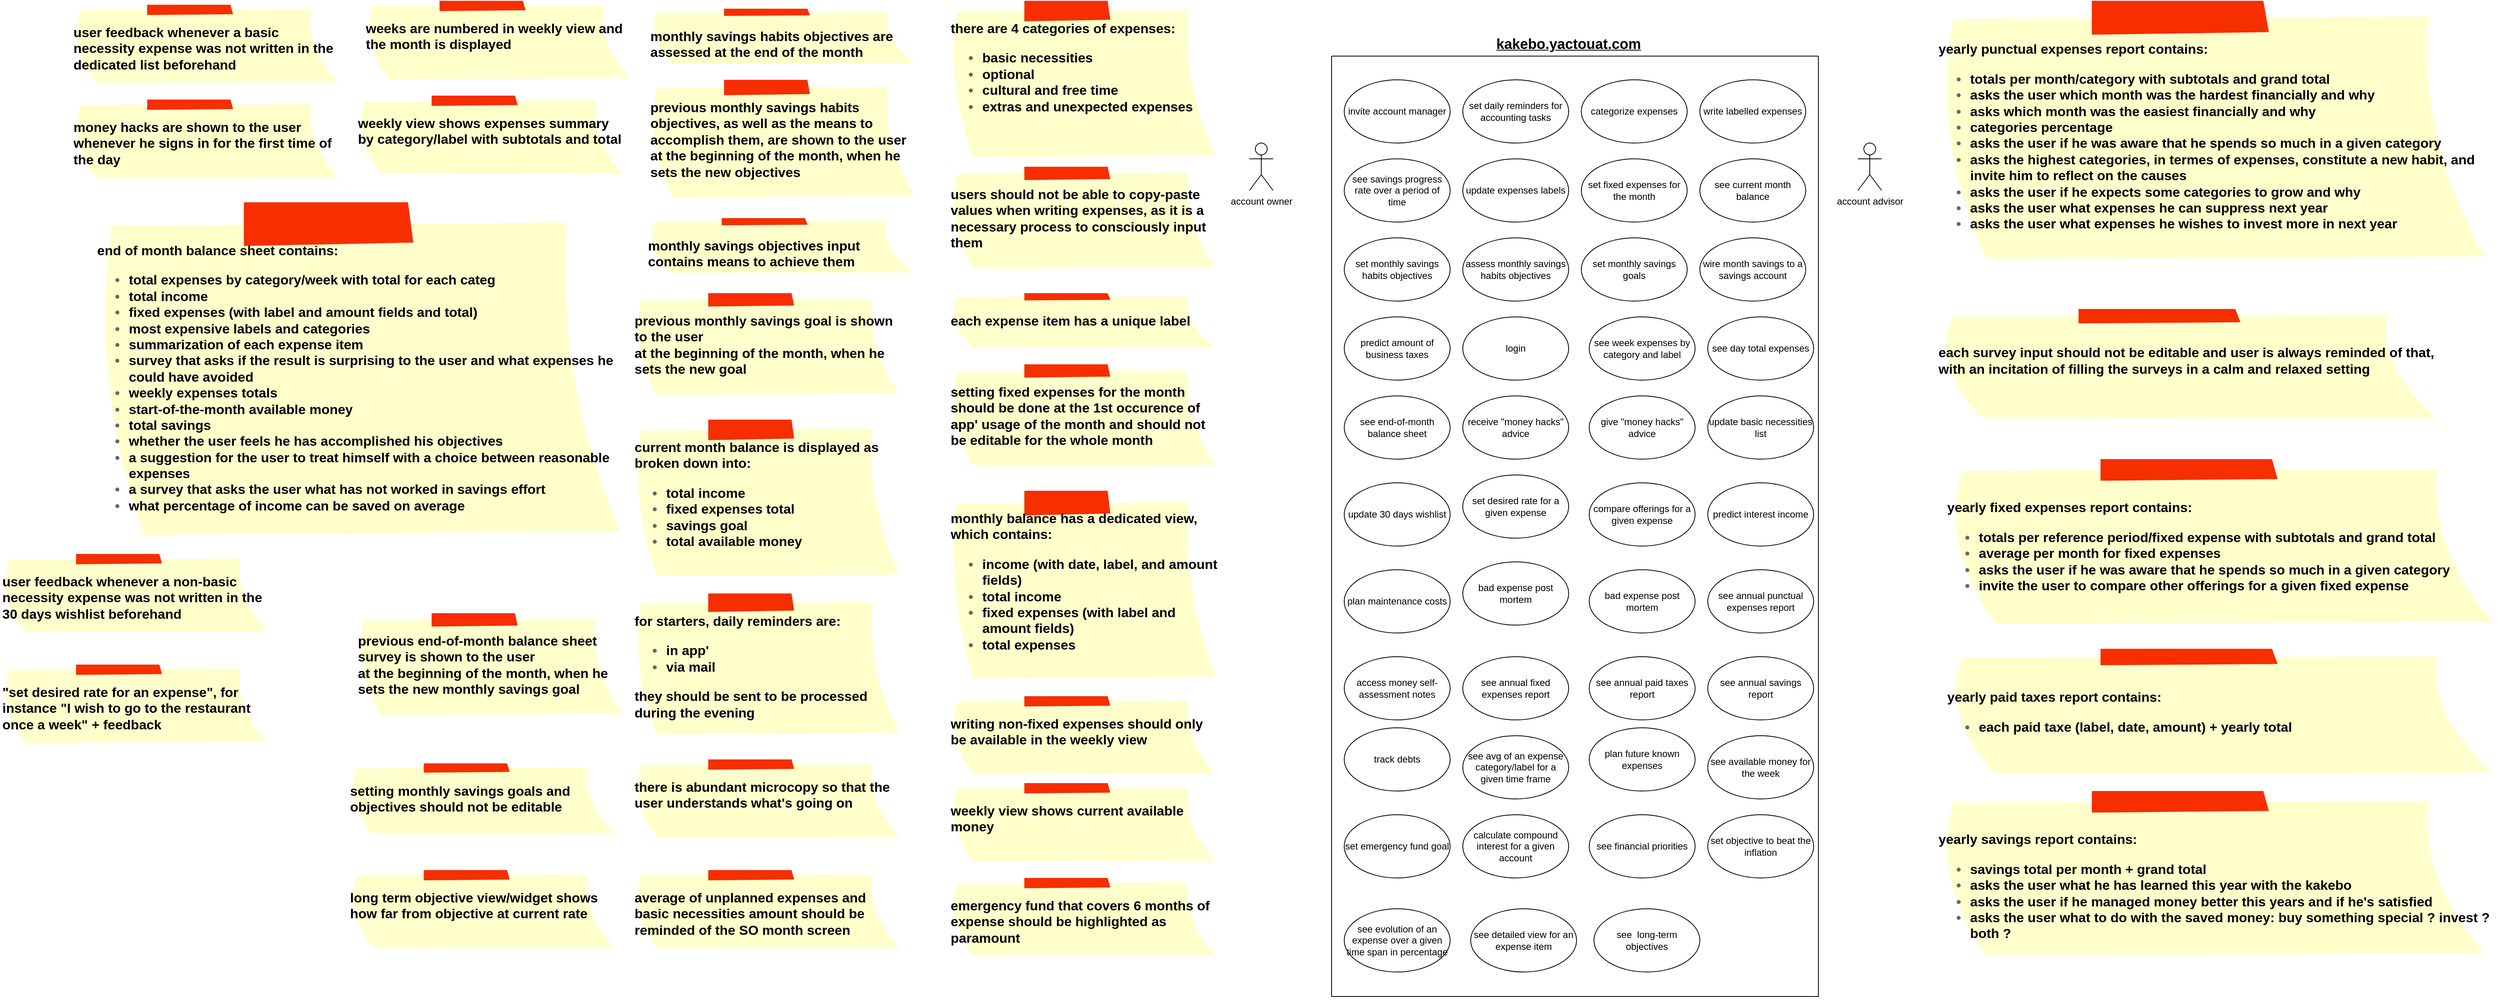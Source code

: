 <mxfile version="21.2.8" type="device">
  <diagram name="Page-1" id="NoCxAhey6gdjr6q5JVB9">
    <mxGraphModel dx="3088" dy="884" grid="1" gridSize="10" guides="1" tooltips="1" connect="1" arrows="1" fold="1" page="1" pageScale="1" pageWidth="827" pageHeight="1169" math="0" shadow="0">
      <root>
        <mxCell id="0" />
        <mxCell id="1" parent="0" />
        <mxCell id="viXMbbBj0Cj2xCmzuDsS-1" value="" style="swimlane;startSize=0;" parent="1" vertex="1">
          <mxGeometry x="114" y="90" width="616" height="1190" as="geometry" />
        </mxCell>
        <mxCell id="viXMbbBj0Cj2xCmzuDsS-11" value="invite account manager" style="ellipse;whiteSpace=wrap;html=1;" parent="viXMbbBj0Cj2xCmzuDsS-1" vertex="1">
          <mxGeometry x="16" y="30" width="134" height="80" as="geometry" />
        </mxCell>
        <mxCell id="viXMbbBj0Cj2xCmzuDsS-12" value="set daily reminders for accounting tasks" style="ellipse;whiteSpace=wrap;html=1;" parent="viXMbbBj0Cj2xCmzuDsS-1" vertex="1">
          <mxGeometry x="166" y="30" width="134" height="80" as="geometry" />
        </mxCell>
        <mxCell id="viXMbbBj0Cj2xCmzuDsS-13" value="categorize expenses" style="ellipse;whiteSpace=wrap;html=1;" parent="viXMbbBj0Cj2xCmzuDsS-1" vertex="1">
          <mxGeometry x="316" y="30" width="134" height="80" as="geometry" />
        </mxCell>
        <mxCell id="viXMbbBj0Cj2xCmzuDsS-15" value="write labelled expenses" style="ellipse;whiteSpace=wrap;html=1;" parent="viXMbbBj0Cj2xCmzuDsS-1" vertex="1">
          <mxGeometry x="466" y="30" width="134" height="80" as="geometry" />
        </mxCell>
        <mxCell id="viXMbbBj0Cj2xCmzuDsS-16" value="see savings progress rate over a period of time" style="ellipse;whiteSpace=wrap;html=1;" parent="viXMbbBj0Cj2xCmzuDsS-1" vertex="1">
          <mxGeometry x="16" y="130" width="134" height="80" as="geometry" />
        </mxCell>
        <mxCell id="viXMbbBj0Cj2xCmzuDsS-20" value="update expenses labels" style="ellipse;whiteSpace=wrap;html=1;" parent="viXMbbBj0Cj2xCmzuDsS-1" vertex="1">
          <mxGeometry x="166" y="130" width="134" height="80" as="geometry" />
        </mxCell>
        <mxCell id="viXMbbBj0Cj2xCmzuDsS-21" value="set fixed expenses for the month" style="ellipse;whiteSpace=wrap;html=1;" parent="viXMbbBj0Cj2xCmzuDsS-1" vertex="1">
          <mxGeometry x="316" y="130" width="134" height="80" as="geometry" />
        </mxCell>
        <mxCell id="viXMbbBj0Cj2xCmzuDsS-23" value="see current month balance" style="ellipse;whiteSpace=wrap;html=1;" parent="viXMbbBj0Cj2xCmzuDsS-1" vertex="1">
          <mxGeometry x="466" y="130" width="134" height="80" as="geometry" />
        </mxCell>
        <mxCell id="viXMbbBj0Cj2xCmzuDsS-25" value="set monthly savings habits objectives" style="ellipse;whiteSpace=wrap;html=1;" parent="viXMbbBj0Cj2xCmzuDsS-1" vertex="1">
          <mxGeometry x="16" y="230" width="134" height="80" as="geometry" />
        </mxCell>
        <mxCell id="viXMbbBj0Cj2xCmzuDsS-26" value="assess monthly savings &lt;br&gt;habits objectives" style="ellipse;whiteSpace=wrap;html=1;" parent="viXMbbBj0Cj2xCmzuDsS-1" vertex="1">
          <mxGeometry x="166" y="230" width="134" height="80" as="geometry" />
        </mxCell>
        <mxCell id="viXMbbBj0Cj2xCmzuDsS-30" value="set monthly savings goals" style="ellipse;whiteSpace=wrap;html=1;" parent="viXMbbBj0Cj2xCmzuDsS-1" vertex="1">
          <mxGeometry x="316" y="230" width="134" height="80" as="geometry" />
        </mxCell>
        <mxCell id="viXMbbBj0Cj2xCmzuDsS-33" value="wire month savings to a savings account" style="ellipse;whiteSpace=wrap;html=1;" parent="viXMbbBj0Cj2xCmzuDsS-1" vertex="1">
          <mxGeometry x="466" y="230" width="134" height="80" as="geometry" />
        </mxCell>
        <mxCell id="viXMbbBj0Cj2xCmzuDsS-34" value="predict amount of business taxes" style="ellipse;whiteSpace=wrap;html=1;" parent="viXMbbBj0Cj2xCmzuDsS-1" vertex="1">
          <mxGeometry x="16" y="330" width="134" height="80" as="geometry" />
        </mxCell>
        <mxCell id="viXMbbBj0Cj2xCmzuDsS-36" value="login" style="ellipse;whiteSpace=wrap;html=1;" parent="viXMbbBj0Cj2xCmzuDsS-1" vertex="1">
          <mxGeometry x="166" y="330" width="134" height="80" as="geometry" />
        </mxCell>
        <mxCell id="viXMbbBj0Cj2xCmzuDsS-37" value="see week expenses by category and label" style="ellipse;whiteSpace=wrap;html=1;" parent="viXMbbBj0Cj2xCmzuDsS-1" vertex="1">
          <mxGeometry x="326" y="330" width="134" height="80" as="geometry" />
        </mxCell>
        <mxCell id="viXMbbBj0Cj2xCmzuDsS-38" value="see day total expenses" style="ellipse;whiteSpace=wrap;html=1;" parent="viXMbbBj0Cj2xCmzuDsS-1" vertex="1">
          <mxGeometry x="476" y="330" width="134" height="80" as="geometry" />
        </mxCell>
        <mxCell id="viXMbbBj0Cj2xCmzuDsS-44" value="see end-of-month balance sheet" style="ellipse;whiteSpace=wrap;html=1;" parent="viXMbbBj0Cj2xCmzuDsS-1" vertex="1">
          <mxGeometry x="16" y="430" width="134" height="80" as="geometry" />
        </mxCell>
        <mxCell id="viXMbbBj0Cj2xCmzuDsS-48" value="receive &quot;money hacks&quot; advice" style="ellipse;whiteSpace=wrap;html=1;" parent="viXMbbBj0Cj2xCmzuDsS-1" vertex="1">
          <mxGeometry x="166" y="430" width="134" height="80" as="geometry" />
        </mxCell>
        <mxCell id="viXMbbBj0Cj2xCmzuDsS-49" value="give &quot;money hacks&quot; advice" style="ellipse;whiteSpace=wrap;html=1;" parent="viXMbbBj0Cj2xCmzuDsS-1" vertex="1">
          <mxGeometry x="326" y="430" width="134" height="80" as="geometry" />
        </mxCell>
        <mxCell id="viXMbbBj0Cj2xCmzuDsS-50" value="update basic necessities list" style="ellipse;whiteSpace=wrap;html=1;" parent="viXMbbBj0Cj2xCmzuDsS-1" vertex="1">
          <mxGeometry x="476" y="430" width="134" height="80" as="geometry" />
        </mxCell>
        <mxCell id="viXMbbBj0Cj2xCmzuDsS-53" value="update 30 days wishlist" style="ellipse;whiteSpace=wrap;html=1;" parent="viXMbbBj0Cj2xCmzuDsS-1" vertex="1">
          <mxGeometry x="16" y="540" width="134" height="80" as="geometry" />
        </mxCell>
        <mxCell id="viXMbbBj0Cj2xCmzuDsS-55" value="set desired rate for a given expense" style="ellipse;whiteSpace=wrap;html=1;" parent="viXMbbBj0Cj2xCmzuDsS-1" vertex="1">
          <mxGeometry x="166" y="530" width="134" height="80" as="geometry" />
        </mxCell>
        <mxCell id="viXMbbBj0Cj2xCmzuDsS-57" value="compare offerings for a given expense" style="ellipse;whiteSpace=wrap;html=1;" parent="viXMbbBj0Cj2xCmzuDsS-1" vertex="1">
          <mxGeometry x="326" y="540" width="134" height="80" as="geometry" />
        </mxCell>
        <mxCell id="viXMbbBj0Cj2xCmzuDsS-58" value="predict interest income" style="ellipse;whiteSpace=wrap;html=1;" parent="viXMbbBj0Cj2xCmzuDsS-1" vertex="1">
          <mxGeometry x="476" y="540" width="134" height="80" as="geometry" />
        </mxCell>
        <mxCell id="viXMbbBj0Cj2xCmzuDsS-59" value="plan maintenance costs" style="ellipse;whiteSpace=wrap;html=1;" parent="viXMbbBj0Cj2xCmzuDsS-1" vertex="1">
          <mxGeometry x="16" y="650" width="134" height="80" as="geometry" />
        </mxCell>
        <mxCell id="viXMbbBj0Cj2xCmzuDsS-60" value="bad expense post mortem" style="ellipse;whiteSpace=wrap;html=1;" parent="viXMbbBj0Cj2xCmzuDsS-1" vertex="1">
          <mxGeometry x="166" y="640" width="134" height="80" as="geometry" />
        </mxCell>
        <mxCell id="viXMbbBj0Cj2xCmzuDsS-61" value="bad expense post mortem" style="ellipse;whiteSpace=wrap;html=1;" parent="viXMbbBj0Cj2xCmzuDsS-1" vertex="1">
          <mxGeometry x="326" y="650" width="134" height="80" as="geometry" />
        </mxCell>
        <mxCell id="cqvKQBKsSfuc3WfX1_7b-1" value="see annual punctual &lt;br&gt;expenses report" style="ellipse;whiteSpace=wrap;html=1;" parent="viXMbbBj0Cj2xCmzuDsS-1" vertex="1">
          <mxGeometry x="476" y="650" width="134" height="80" as="geometry" />
        </mxCell>
        <mxCell id="cqvKQBKsSfuc3WfX1_7b-3" value="access money self-assessment notes" style="ellipse;whiteSpace=wrap;html=1;" parent="viXMbbBj0Cj2xCmzuDsS-1" vertex="1">
          <mxGeometry x="16" y="760" width="134" height="80" as="geometry" />
        </mxCell>
        <mxCell id="cqvKQBKsSfuc3WfX1_7b-5" value="see annual fixed expenses report" style="ellipse;whiteSpace=wrap;html=1;" parent="viXMbbBj0Cj2xCmzuDsS-1" vertex="1">
          <mxGeometry x="166" y="760" width="134" height="80" as="geometry" />
        </mxCell>
        <mxCell id="cqvKQBKsSfuc3WfX1_7b-7" value="see annual paid taxes report" style="ellipse;whiteSpace=wrap;html=1;" parent="viXMbbBj0Cj2xCmzuDsS-1" vertex="1">
          <mxGeometry x="326" y="760" width="134" height="80" as="geometry" />
        </mxCell>
        <mxCell id="cqvKQBKsSfuc3WfX1_7b-9" value="see annual savings report" style="ellipse;whiteSpace=wrap;html=1;" parent="viXMbbBj0Cj2xCmzuDsS-1" vertex="1">
          <mxGeometry x="476" y="760" width="134" height="80" as="geometry" />
        </mxCell>
        <mxCell id="cqvKQBKsSfuc3WfX1_7b-11" value="track debts" style="ellipse;whiteSpace=wrap;html=1;" parent="viXMbbBj0Cj2xCmzuDsS-1" vertex="1">
          <mxGeometry x="16" y="850" width="134" height="80" as="geometry" />
        </mxCell>
        <mxCell id="QWbqs0dP-nniWicZrUFR-1" value="see avg of an expense category/label for a given time frame" style="ellipse;whiteSpace=wrap;html=1;" parent="viXMbbBj0Cj2xCmzuDsS-1" vertex="1">
          <mxGeometry x="166" y="860" width="134" height="80" as="geometry" />
        </mxCell>
        <mxCell id="QWbqs0dP-nniWicZrUFR-2" value="plan future known expenses" style="ellipse;whiteSpace=wrap;html=1;" parent="viXMbbBj0Cj2xCmzuDsS-1" vertex="1">
          <mxGeometry x="326" y="850" width="134" height="80" as="geometry" />
        </mxCell>
        <mxCell id="coCUdXWiDwFQQTuaxmBG-1" value="see available money for the week" style="ellipse;whiteSpace=wrap;html=1;" parent="viXMbbBj0Cj2xCmzuDsS-1" vertex="1">
          <mxGeometry x="476" y="860" width="134" height="80" as="geometry" />
        </mxCell>
        <mxCell id="uxNnKJ0_HsT0NQXPC0Wo-2" value="set emergency fund goal" style="ellipse;whiteSpace=wrap;html=1;" parent="viXMbbBj0Cj2xCmzuDsS-1" vertex="1">
          <mxGeometry x="16" y="960" width="134" height="80" as="geometry" />
        </mxCell>
        <mxCell id="Zw6b2eBSrAPllGsQIf47-1" value="calculate compound interest for a given account" style="ellipse;whiteSpace=wrap;html=1;" parent="viXMbbBj0Cj2xCmzuDsS-1" vertex="1">
          <mxGeometry x="166" y="960" width="134" height="80" as="geometry" />
        </mxCell>
        <mxCell id="l6Cwxsk6EpYvJsa31xpW-1" value="see financial priorities" style="ellipse;whiteSpace=wrap;html=1;" parent="viXMbbBj0Cj2xCmzuDsS-1" vertex="1">
          <mxGeometry x="326" y="960" width="134" height="80" as="geometry" />
        </mxCell>
        <mxCell id="-Ye7WMQZW_RI2s33AELE-1" value="set objective to beat the inflation" style="ellipse;whiteSpace=wrap;html=1;" parent="viXMbbBj0Cj2xCmzuDsS-1" vertex="1">
          <mxGeometry x="476" y="960" width="134" height="80" as="geometry" />
        </mxCell>
        <mxCell id="rrKrHgLIHBjaJKzVDxuL-1" value="see evolution of an expense over a given time span in percentage" style="ellipse;whiteSpace=wrap;html=1;" parent="viXMbbBj0Cj2xCmzuDsS-1" vertex="1">
          <mxGeometry x="16" y="1079" width="134" height="80" as="geometry" />
        </mxCell>
        <mxCell id="ei0ZJlZTWva5E2NLSVdp-43" value="see detailed view for an expense item" style="ellipse;whiteSpace=wrap;html=1;" parent="viXMbbBj0Cj2xCmzuDsS-1" vertex="1">
          <mxGeometry x="176" y="1079" width="134" height="80" as="geometry" />
        </mxCell>
        <mxCell id="HBJJ11N_b8j3Bb7PCLqd-1" value="see&amp;nbsp; long-term objectives" style="ellipse;whiteSpace=wrap;html=1;" vertex="1" parent="viXMbbBj0Cj2xCmzuDsS-1">
          <mxGeometry x="332" y="1079" width="134" height="80" as="geometry" />
        </mxCell>
        <mxCell id="viXMbbBj0Cj2xCmzuDsS-3" value="&lt;b style=&quot;&quot;&gt;&lt;font style=&quot;font-size: 18px;&quot;&gt;&lt;u&gt;kakebo.yactouat.com&lt;/u&gt;&lt;/font&gt;&lt;/b&gt;" style="text;html=1;strokeColor=none;fillColor=none;align=center;verticalAlign=middle;whiteSpace=wrap;rounded=0;" parent="1" vertex="1">
          <mxGeometry x="304" y="60" width="220" height="30" as="geometry" />
        </mxCell>
        <mxCell id="viXMbbBj0Cj2xCmzuDsS-5" value="account owner" style="shape=umlActor;verticalLabelPosition=bottom;verticalAlign=top;html=1;outlineConnect=0;" parent="1" vertex="1">
          <mxGeometry x="10" y="200" width="30" height="60" as="geometry" />
        </mxCell>
        <mxCell id="viXMbbBj0Cj2xCmzuDsS-6" value="account advisor" style="shape=umlActor;verticalLabelPosition=bottom;verticalAlign=top;html=1;outlineConnect=0;" parent="1" vertex="1">
          <mxGeometry x="780" y="200" width="30" height="60" as="geometry" />
        </mxCell>
        <mxCell id="viXMbbBj0Cj2xCmzuDsS-14" value="&lt;div style=&quot;&quot;&gt;&lt;span style=&quot;background-color: initial;&quot;&gt;&lt;b&gt;&lt;font color=&quot;#000000&quot;&gt;there are 4 categories of expenses:&lt;/font&gt;&lt;/b&gt;&lt;/span&gt;&lt;/div&gt;&lt;div style=&quot;&quot;&gt;&lt;ul&gt;&lt;li&gt;&lt;span style=&quot;background-color: initial;&quot;&gt;&lt;b&gt;&lt;font color=&quot;#000000&quot;&gt;basic necessities&lt;/font&gt;&lt;/b&gt;&lt;/span&gt;&lt;/li&gt;&lt;li&gt;&lt;span style=&quot;background-color: initial;&quot;&gt;&lt;b&gt;&lt;font color=&quot;#000000&quot;&gt;optional&lt;/font&gt;&lt;/b&gt;&lt;/span&gt;&lt;/li&gt;&lt;li&gt;&lt;span style=&quot;background-color: initial;&quot;&gt;&lt;b&gt;&lt;font color=&quot;#000000&quot;&gt;cultural and free time&lt;/font&gt;&lt;/b&gt;&lt;/span&gt;&lt;/li&gt;&lt;li&gt;&lt;span style=&quot;background-color: initial;&quot;&gt;&lt;b&gt;&lt;font color=&quot;#000000&quot;&gt;extras and unexpected expenses&lt;/font&gt;&lt;/b&gt;&lt;/span&gt;&lt;/li&gt;&lt;/ul&gt;&lt;/div&gt;" style="strokeWidth=1;shadow=0;dashed=0;align=left;html=1;shape=mxgraph.mockup.text.stickyNote2;fontColor=#666666;mainText=;fontSize=17;whiteSpace=wrap;fillColor=#ffffcc;strokeColor=#F62E00;verticalAlign=top;spacingTop=19;" parent="1" vertex="1">
          <mxGeometry x="-370" y="20" width="340" height="200" as="geometry" />
        </mxCell>
        <mxCell id="viXMbbBj0Cj2xCmzuDsS-18" value="&lt;div style=&quot;&quot;&gt;&lt;font color=&quot;#000000&quot;&gt;&lt;b&gt;users should not be able to copy-paste values when writing expenses, as it is a necessary process to consciously input them&lt;/b&gt;&lt;/font&gt;&lt;/div&gt;" style="strokeWidth=1;shadow=0;dashed=0;align=left;html=1;shape=mxgraph.mockup.text.stickyNote2;fontColor=#666666;mainText=;fontSize=17;whiteSpace=wrap;fillColor=#ffffcc;strokeColor=#F62E00;verticalAlign=top;spacingTop=19;" parent="1" vertex="1">
          <mxGeometry x="-370" y="230" width="340" height="130" as="geometry" />
        </mxCell>
        <mxCell id="viXMbbBj0Cj2xCmzuDsS-19" value="&lt;div style=&quot;&quot;&gt;&lt;font color=&quot;#000000&quot;&gt;&lt;b&gt;each expense item has a unique label&lt;/b&gt;&lt;/font&gt;&lt;/div&gt;" style="strokeWidth=1;shadow=0;dashed=0;align=left;html=1;shape=mxgraph.mockup.text.stickyNote2;fontColor=#666666;mainText=;fontSize=17;whiteSpace=wrap;fillColor=#ffffcc;strokeColor=#F62E00;verticalAlign=top;spacingTop=19;" parent="1" vertex="1">
          <mxGeometry x="-370" y="390" width="340" height="70" as="geometry" />
        </mxCell>
        <mxCell id="viXMbbBj0Cj2xCmzuDsS-22" value="&lt;div style=&quot;&quot;&gt;&lt;font color=&quot;#000000&quot;&gt;&lt;b&gt;setting fixed expenses for the month should be done at the 1st occurence of app&#39; usage of the month and should not be editable for the whole month&lt;/b&gt;&lt;/font&gt;&lt;/div&gt;" style="strokeWidth=1;shadow=0;dashed=0;align=left;html=1;shape=mxgraph.mockup.text.stickyNote2;fontColor=#666666;mainText=;fontSize=17;whiteSpace=wrap;fillColor=#ffffcc;strokeColor=#F62E00;verticalAlign=top;spacingTop=19;" parent="1" vertex="1">
          <mxGeometry x="-370" y="480" width="340" height="130" as="geometry" />
        </mxCell>
        <mxCell id="viXMbbBj0Cj2xCmzuDsS-24" value="&lt;div style=&quot;&quot;&gt;&lt;font color=&quot;#000000&quot;&gt;&lt;b&gt;monthly balance has a dedicated view, which contains:&lt;/b&gt;&lt;/font&gt;&lt;/div&gt;&lt;div style=&quot;&quot;&gt;&lt;ul&gt;&lt;li&gt;&lt;font color=&quot;#000000&quot;&gt;&lt;b&gt;income (with date, label, and amount fields)&lt;/b&gt;&lt;/font&gt;&lt;/li&gt;&lt;li&gt;&lt;font color=&quot;#000000&quot;&gt;&lt;b&gt;total income&lt;/b&gt;&lt;/font&gt;&lt;/li&gt;&lt;li&gt;&lt;font color=&quot;#000000&quot;&gt;&lt;b&gt;fixed expenses (with label and amount fields)&lt;/b&gt;&lt;/font&gt;&lt;/li&gt;&lt;li&gt;&lt;font color=&quot;#000000&quot;&gt;&lt;b&gt;total expenses&lt;/b&gt;&lt;/font&gt;&lt;/li&gt;&lt;/ul&gt;&lt;/div&gt;" style="strokeWidth=1;shadow=0;dashed=0;align=left;html=1;shape=mxgraph.mockup.text.stickyNote2;fontColor=#666666;mainText=;fontSize=17;whiteSpace=wrap;fillColor=#ffffcc;strokeColor=#F62E00;verticalAlign=top;spacingTop=19;" parent="1" vertex="1">
          <mxGeometry x="-370" y="640" width="340" height="240" as="geometry" />
        </mxCell>
        <mxCell id="viXMbbBj0Cj2xCmzuDsS-27" value="&lt;div style=&quot;&quot;&gt;&lt;font color=&quot;#000000&quot;&gt;&lt;b&gt;monthly savings habits objectives are assessed at the end of the month&lt;/b&gt;&lt;/font&gt;&lt;/div&gt;" style="strokeWidth=1;shadow=0;dashed=0;align=left;html=1;shape=mxgraph.mockup.text.stickyNote2;fontColor=#666666;mainText=;fontSize=17;whiteSpace=wrap;fillColor=#ffffcc;strokeColor=#F62E00;verticalAlign=top;spacingTop=19;" parent="1" vertex="1">
          <mxGeometry x="-750" y="30" width="340" height="70" as="geometry" />
        </mxCell>
        <mxCell id="viXMbbBj0Cj2xCmzuDsS-28" value="&lt;div style=&quot;&quot;&gt;&lt;font color=&quot;#000000&quot;&gt;&lt;b&gt;previous monthly savings habits objectives, as well as the means to accomplish them, are shown to the user at the beginning of the month, when he sets the new objectives&lt;/b&gt;&lt;/font&gt;&lt;/div&gt;" style="strokeWidth=1;shadow=0;dashed=0;align=left;html=1;shape=mxgraph.mockup.text.stickyNote2;fontColor=#666666;mainText=;fontSize=17;whiteSpace=wrap;fillColor=#ffffcc;strokeColor=#F62E00;verticalAlign=top;spacingTop=19;" parent="1" vertex="1">
          <mxGeometry x="-750" y="120" width="340" height="150" as="geometry" />
        </mxCell>
        <mxCell id="viXMbbBj0Cj2xCmzuDsS-29" value="&lt;div style=&quot;&quot;&gt;&lt;font color=&quot;#000000&quot;&gt;&lt;b&gt;monthly savings objectives input contains means to achieve them&lt;/b&gt;&lt;/font&gt;&lt;/div&gt;" style="strokeWidth=1;shadow=0;dashed=0;align=left;html=1;shape=mxgraph.mockup.text.stickyNote2;fontColor=#666666;mainText=;fontSize=17;whiteSpace=wrap;fillColor=#ffffcc;strokeColor=#F62E00;verticalAlign=top;spacingTop=19;" parent="1" vertex="1">
          <mxGeometry x="-753" y="295" width="340" height="70" as="geometry" />
        </mxCell>
        <mxCell id="viXMbbBj0Cj2xCmzuDsS-31" value="&lt;div style=&quot;&quot;&gt;&lt;font color=&quot;#000000&quot;&gt;&lt;b&gt;previous monthly savings goal is shown to the user&amp;nbsp;&lt;/b&gt;&lt;/font&gt;&lt;/div&gt;&lt;b style=&quot;border-color: var(--border-color); color: rgb(0, 0, 0);&quot;&gt;at the beginning of the month, when he sets the new goal&lt;/b&gt;" style="strokeWidth=1;shadow=0;dashed=0;align=left;html=1;shape=mxgraph.mockup.text.stickyNote2;fontColor=#666666;mainText=;fontSize=17;whiteSpace=wrap;fillColor=#ffffcc;strokeColor=#F62E00;verticalAlign=top;spacingTop=19;" parent="1" vertex="1">
          <mxGeometry x="-770" y="390" width="340" height="130" as="geometry" />
        </mxCell>
        <mxCell id="viXMbbBj0Cj2xCmzuDsS-32" value="&lt;div style=&quot;&quot;&gt;&lt;span style=&quot;background-color: initial;&quot;&gt;&lt;b&gt;&lt;font color=&quot;#000000&quot;&gt;current month balance is displayed as broken down into:&lt;/font&gt;&lt;/b&gt;&lt;/span&gt;&lt;/div&gt;&lt;div style=&quot;&quot;&gt;&lt;ul&gt;&lt;li&gt;&lt;span style=&quot;background-color: initial;&quot;&gt;&lt;b&gt;&lt;font color=&quot;#000000&quot;&gt;total income&lt;/font&gt;&lt;/b&gt;&lt;/span&gt;&lt;/li&gt;&lt;li&gt;&lt;span style=&quot;background-color: initial;&quot;&gt;&lt;b&gt;&lt;font color=&quot;#000000&quot;&gt;fixed expenses total&lt;/font&gt;&lt;/b&gt;&lt;/span&gt;&lt;/li&gt;&lt;li&gt;&lt;font color=&quot;#000000&quot;&gt;&lt;b&gt;savings goal&lt;/b&gt;&lt;/font&gt;&lt;/li&gt;&lt;li&gt;&lt;font color=&quot;#000000&quot;&gt;&lt;b&gt;total available money&lt;/b&gt;&lt;/font&gt;&lt;/li&gt;&lt;/ul&gt;&lt;/div&gt;" style="strokeWidth=1;shadow=0;dashed=0;align=left;html=1;shape=mxgraph.mockup.text.stickyNote2;fontColor=#666666;mainText=;fontSize=17;whiteSpace=wrap;fillColor=#ffffcc;strokeColor=#F62E00;verticalAlign=top;spacingTop=19;" parent="1" vertex="1">
          <mxGeometry x="-770" y="550" width="340" height="200" as="geometry" />
        </mxCell>
        <mxCell id="viXMbbBj0Cj2xCmzuDsS-35" value="&lt;div style=&quot;&quot;&gt;&lt;span style=&quot;background-color: initial;&quot;&gt;&lt;b&gt;&lt;font color=&quot;#000000&quot;&gt;for starters, daily reminders are:&lt;/font&gt;&lt;/b&gt;&lt;/span&gt;&lt;/div&gt;&lt;div style=&quot;&quot;&gt;&lt;ul&gt;&lt;li&gt;&lt;font color=&quot;#000000&quot;&gt;&lt;b&gt;in app&#39;&lt;/b&gt;&lt;/font&gt;&lt;/li&gt;&lt;li&gt;&lt;font color=&quot;#000000&quot;&gt;&lt;b&gt;via mail&lt;/b&gt;&lt;/font&gt;&lt;/li&gt;&lt;/ul&gt;&lt;div&gt;&lt;font color=&quot;#000000&quot;&gt;&lt;b&gt;they should be sent to be processed during the evening&lt;/b&gt;&lt;/font&gt;&lt;/div&gt;&lt;/div&gt;" style="strokeWidth=1;shadow=0;dashed=0;align=left;html=1;shape=mxgraph.mockup.text.stickyNote2;fontColor=#666666;mainText=;fontSize=17;whiteSpace=wrap;fillColor=#ffffcc;strokeColor=#F62E00;verticalAlign=top;spacingTop=19;" parent="1" vertex="1">
          <mxGeometry x="-770" y="770" width="340" height="180" as="geometry" />
        </mxCell>
        <mxCell id="viXMbbBj0Cj2xCmzuDsS-39" value="&lt;div style=&quot;&quot;&gt;&lt;font color=&quot;#000000&quot;&gt;&lt;b&gt;writing non-fixed expenses should only be available in the weekly view&lt;/b&gt;&lt;/font&gt;&lt;/div&gt;" style="strokeWidth=1;shadow=0;dashed=0;align=left;html=1;shape=mxgraph.mockup.text.stickyNote2;fontColor=#666666;mainText=;fontSize=17;whiteSpace=wrap;fillColor=#ffffcc;strokeColor=#F62E00;verticalAlign=top;spacingTop=19;" parent="1" vertex="1">
          <mxGeometry x="-370" y="900" width="340" height="100" as="geometry" />
        </mxCell>
        <mxCell id="viXMbbBj0Cj2xCmzuDsS-40" value="&lt;div style=&quot;&quot;&gt;&lt;font color=&quot;#000000&quot;&gt;&lt;b&gt;there is abundant microcopy so that the user understands what&#39;s going on&lt;/b&gt;&lt;/font&gt;&lt;/div&gt;" style="strokeWidth=1;shadow=0;dashed=0;align=left;html=1;shape=mxgraph.mockup.text.stickyNote2;fontColor=#666666;mainText=;fontSize=17;whiteSpace=wrap;fillColor=#ffffcc;strokeColor=#F62E00;verticalAlign=top;spacingTop=19;" parent="1" vertex="1">
          <mxGeometry x="-770" y="980" width="340" height="100" as="geometry" />
        </mxCell>
        <mxCell id="viXMbbBj0Cj2xCmzuDsS-41" value="&lt;div style=&quot;&quot;&gt;&lt;font color=&quot;#000000&quot;&gt;&lt;b&gt;weekly view shows current available money&lt;/b&gt;&lt;/font&gt;&lt;/div&gt;" style="strokeWidth=1;shadow=0;dashed=0;align=left;html=1;shape=mxgraph.mockup.text.stickyNote2;fontColor=#666666;mainText=;fontSize=17;whiteSpace=wrap;fillColor=#ffffcc;strokeColor=#F62E00;verticalAlign=top;spacingTop=19;" parent="1" vertex="1">
          <mxGeometry x="-370" y="1010" width="340" height="100" as="geometry" />
        </mxCell>
        <mxCell id="viXMbbBj0Cj2xCmzuDsS-42" value="&lt;div style=&quot;&quot;&gt;&lt;font color=&quot;#000000&quot;&gt;&lt;b&gt;weeks are numbered in weekly view and the month is displayed&lt;/b&gt;&lt;/font&gt;&lt;/div&gt;" style="strokeWidth=1;shadow=0;dashed=0;align=left;html=1;shape=mxgraph.mockup.text.stickyNote2;fontColor=#666666;mainText=;fontSize=17;whiteSpace=wrap;fillColor=#ffffcc;strokeColor=#F62E00;verticalAlign=top;spacingTop=19;" parent="1" vertex="1">
          <mxGeometry x="-1110" y="20" width="340" height="100" as="geometry" />
        </mxCell>
        <mxCell id="viXMbbBj0Cj2xCmzuDsS-43" value="&lt;div style=&quot;&quot;&gt;&lt;font color=&quot;#000000&quot;&gt;&lt;b&gt;weekly view shows expenses summary by category/label with subtotals and total&lt;/b&gt;&lt;/font&gt;&lt;/div&gt;" style="strokeWidth=1;shadow=0;dashed=0;align=left;html=1;shape=mxgraph.mockup.text.stickyNote2;fontColor=#666666;mainText=;fontSize=17;whiteSpace=wrap;fillColor=#ffffcc;strokeColor=#F62E00;verticalAlign=top;spacingTop=19;" parent="1" vertex="1">
          <mxGeometry x="-1120" y="140" width="340" height="100" as="geometry" />
        </mxCell>
        <mxCell id="viXMbbBj0Cj2xCmzuDsS-45" value="&lt;div style=&quot;&quot;&gt;&lt;font color=&quot;#000000&quot;&gt;&lt;b&gt;end of month balance sheet contains:&lt;/b&gt;&lt;/font&gt;&lt;/div&gt;&lt;div style=&quot;&quot;&gt;&lt;ul&gt;&lt;li&gt;&lt;font color=&quot;#000000&quot;&gt;&lt;b&gt;total expenses by category/week with total for each categ&lt;/b&gt;&lt;/font&gt;&lt;/li&gt;&lt;li&gt;&lt;font color=&quot;#000000&quot;&gt;&lt;b&gt;total income&lt;/b&gt;&lt;/font&gt;&lt;/li&gt;&lt;li&gt;&lt;font color=&quot;#000000&quot;&gt;&lt;b&gt;fixed expenses (with label and amount fields and total)&lt;/b&gt;&lt;/font&gt;&lt;/li&gt;&lt;li&gt;&lt;font color=&quot;#000000&quot;&gt;&lt;b&gt;most expensive labels and categories&lt;/b&gt;&lt;/font&gt;&lt;/li&gt;&lt;li&gt;&lt;font color=&quot;#000000&quot;&gt;&lt;b&gt;summarization of each expense item&lt;/b&gt;&lt;/font&gt;&lt;/li&gt;&lt;li&gt;&lt;font color=&quot;#000000&quot;&gt;&lt;b&gt;survey that asks if the result is surprising to the user and what expenses he could have avoided&lt;/b&gt;&lt;/font&gt;&lt;/li&gt;&lt;li&gt;&lt;font color=&quot;#000000&quot;&gt;&lt;b&gt;weekly expenses totals&lt;/b&gt;&lt;/font&gt;&lt;/li&gt;&lt;li&gt;&lt;font color=&quot;#000000&quot;&gt;&lt;b&gt;start-of-the-month available money&lt;/b&gt;&lt;/font&gt;&lt;/li&gt;&lt;li&gt;&lt;font color=&quot;#000000&quot;&gt;&lt;b&gt;total savings&lt;/b&gt;&lt;/font&gt;&lt;/li&gt;&lt;li&gt;&lt;font color=&quot;#000000&quot;&gt;&lt;b&gt;whether the user feels he has accomplished his objectives&lt;/b&gt;&lt;/font&gt;&lt;/li&gt;&lt;li&gt;&lt;font color=&quot;#000000&quot;&gt;&lt;b&gt;a suggestion for the user to treat himself with a choice between reasonable expenses&lt;/b&gt;&lt;/font&gt;&lt;/li&gt;&lt;li&gt;&lt;font color=&quot;#000000&quot;&gt;&lt;b&gt;a survey that asks the user what has not worked in savings effort&lt;/b&gt;&lt;/font&gt;&lt;/li&gt;&lt;li&gt;&lt;font color=&quot;#000000&quot;&gt;&lt;b&gt;what percentage of income can be saved on average&lt;/b&gt;&lt;/font&gt;&lt;/li&gt;&lt;/ul&gt;&lt;/div&gt;" style="strokeWidth=1;shadow=0;dashed=0;align=left;html=1;shape=mxgraph.mockup.text.stickyNote2;fontColor=#666666;mainText=;fontSize=17;whiteSpace=wrap;fillColor=#ffffcc;strokeColor=#F62E00;verticalAlign=top;spacingTop=45;" parent="1" vertex="1">
          <mxGeometry x="-1450" y="275" width="670" height="425" as="geometry" />
        </mxCell>
        <mxCell id="viXMbbBj0Cj2xCmzuDsS-46" value="&lt;div style=&quot;&quot;&gt;&lt;font color=&quot;#000000&quot;&gt;&lt;b&gt;previous end-of-month balance sheet survey is shown to the user&amp;nbsp;&lt;/b&gt;&lt;/font&gt;&lt;/div&gt;&lt;b style=&quot;border-color: var(--border-color); color: rgb(0, 0, 0);&quot;&gt;at the beginning of the month, when he sets the new monthly savings goal&lt;/b&gt;" style="strokeWidth=1;shadow=0;dashed=0;align=left;html=1;shape=mxgraph.mockup.text.stickyNote2;fontColor=#666666;mainText=;fontSize=17;whiteSpace=wrap;fillColor=#ffffcc;strokeColor=#F62E00;verticalAlign=top;spacingTop=19;" parent="1" vertex="1">
          <mxGeometry x="-1120" y="795" width="340" height="130" as="geometry" />
        </mxCell>
        <mxCell id="viXMbbBj0Cj2xCmzuDsS-47" value="&lt;div style=&quot;&quot;&gt;&lt;font color=&quot;#000000&quot;&gt;&lt;b&gt;setting monthly savings goals and objectives should not be editable&lt;/b&gt;&lt;/font&gt;&lt;/div&gt;" style="strokeWidth=1;shadow=0;dashed=0;align=left;html=1;shape=mxgraph.mockup.text.stickyNote2;fontColor=#666666;mainText=;fontSize=17;whiteSpace=wrap;fillColor=#ffffcc;strokeColor=#F62E00;verticalAlign=top;spacingTop=19;" parent="1" vertex="1">
          <mxGeometry x="-1130" y="985" width="340" height="90" as="geometry" />
        </mxCell>
        <mxCell id="viXMbbBj0Cj2xCmzuDsS-51" value="&lt;div style=&quot;&quot;&gt;&lt;font color=&quot;#000000&quot;&gt;&lt;b&gt;user feedback whenever a basic necessity expense was not written in the dedicated list beforehand&lt;/b&gt;&lt;/font&gt;&lt;/div&gt;" style="strokeWidth=1;shadow=0;dashed=0;align=left;html=1;shape=mxgraph.mockup.text.stickyNote2;fontColor=#666666;mainText=;fontSize=17;whiteSpace=wrap;fillColor=#ffffcc;strokeColor=#F62E00;verticalAlign=top;spacingTop=19;" parent="1" vertex="1">
          <mxGeometry x="-1480" y="25" width="340" height="100" as="geometry" />
        </mxCell>
        <mxCell id="viXMbbBj0Cj2xCmzuDsS-52" value="&lt;div style=&quot;&quot;&gt;&lt;font color=&quot;#000000&quot;&gt;&lt;b&gt;money hacks are shown to the user whenever he signs in for the first time of the day&lt;/b&gt;&lt;/font&gt;&lt;/div&gt;" style="strokeWidth=1;shadow=0;dashed=0;align=left;html=1;shape=mxgraph.mockup.text.stickyNote2;fontColor=#666666;mainText=;fontSize=17;whiteSpace=wrap;fillColor=#ffffcc;strokeColor=#F62E00;verticalAlign=top;spacingTop=19;" parent="1" vertex="1">
          <mxGeometry x="-1480" y="145" width="340" height="100" as="geometry" />
        </mxCell>
        <mxCell id="viXMbbBj0Cj2xCmzuDsS-54" value="&lt;div style=&quot;&quot;&gt;&lt;font color=&quot;#000000&quot;&gt;&lt;b&gt;user feedback whenever a non-basic necessity expense was not written in the 30 days wishlist beforehand&lt;/b&gt;&lt;/font&gt;&lt;/div&gt;" style="strokeWidth=1;shadow=0;dashed=0;align=left;html=1;shape=mxgraph.mockup.text.stickyNote2;fontColor=#666666;mainText=;fontSize=17;whiteSpace=wrap;fillColor=#ffffcc;strokeColor=#F62E00;verticalAlign=top;spacingTop=19;" parent="1" vertex="1">
          <mxGeometry x="-1570" y="720" width="340" height="100" as="geometry" />
        </mxCell>
        <mxCell id="viXMbbBj0Cj2xCmzuDsS-56" value="&lt;div style=&quot;&quot;&gt;&lt;font color=&quot;#000000&quot;&gt;&lt;b&gt;&quot;set desired rate for an expense&quot;, for instance &quot;I wish to go to the restaurant once a week&quot; + feedback&lt;/b&gt;&lt;/font&gt;&lt;/div&gt;" style="strokeWidth=1;shadow=0;dashed=0;align=left;html=1;shape=mxgraph.mockup.text.stickyNote2;fontColor=#666666;mainText=;fontSize=17;whiteSpace=wrap;fillColor=#ffffcc;strokeColor=#F62E00;verticalAlign=top;spacingTop=19;" parent="1" vertex="1">
          <mxGeometry x="-1570" y="860" width="340" height="100" as="geometry" />
        </mxCell>
        <mxCell id="cqvKQBKsSfuc3WfX1_7b-2" value="&lt;div style=&quot;&quot;&gt;&lt;span style=&quot;background-color: initial;&quot;&gt;&lt;b&gt;&lt;font color=&quot;#000000&quot;&gt;&lt;br&gt;&lt;/font&gt;&lt;/b&gt;&lt;/span&gt;&lt;/div&gt;&lt;div style=&quot;&quot;&gt;&lt;span style=&quot;background-color: initial;&quot;&gt;&lt;b&gt;&lt;font color=&quot;#000000&quot;&gt;yearly punctual expenses report contains:&lt;/font&gt;&lt;/b&gt;&lt;/span&gt;&lt;/div&gt;&lt;div style=&quot;&quot;&gt;&lt;ul&gt;&lt;li&gt;&lt;font color=&quot;#000000&quot;&gt;&lt;b&gt;totals per month/category with subtotals and grand total&lt;/b&gt;&lt;/font&gt;&lt;/li&gt;&lt;li&gt;&lt;font color=&quot;#000000&quot;&gt;&lt;b&gt;asks the user which month was the hardest financially and why&lt;/b&gt;&lt;/font&gt;&lt;/li&gt;&lt;li&gt;&lt;font color=&quot;#000000&quot;&gt;&lt;b&gt;asks which month was the easiest financially and why&lt;/b&gt;&lt;/font&gt;&lt;/li&gt;&lt;li&gt;&lt;font color=&quot;#000000&quot;&gt;&lt;b&gt;categories percentage&lt;/b&gt;&lt;/font&gt;&lt;/li&gt;&lt;li&gt;&lt;font color=&quot;#000000&quot;&gt;&lt;b&gt;asks the user if he was aware that he spends so much in a given category&lt;/b&gt;&lt;/font&gt;&lt;/li&gt;&lt;li&gt;&lt;font color=&quot;#000000&quot;&gt;&lt;b&gt;asks the highest categories, in termes of expenses, constitute a new habit, and invite him to reflect on the causes&lt;/b&gt;&lt;/font&gt;&lt;/li&gt;&lt;li&gt;&lt;font color=&quot;#000000&quot;&gt;&lt;b&gt;asks the user if he expects some categories to grow and why&lt;/b&gt;&lt;/font&gt;&lt;/li&gt;&lt;li&gt;&lt;font color=&quot;#000000&quot;&gt;&lt;b&gt;asks the user what expenses he can suppress next year&lt;/b&gt;&lt;/font&gt;&lt;/li&gt;&lt;li&gt;&lt;font color=&quot;#000000&quot;&gt;&lt;b&gt;asks the user what expenses he wishes to invest more in next year&lt;/b&gt;&lt;/font&gt;&lt;/li&gt;&lt;/ul&gt;&lt;/div&gt;" style="strokeWidth=1;shadow=0;dashed=0;align=left;html=1;shape=mxgraph.mockup.text.stickyNote2;fontColor=#666666;mainText=;fontSize=17;whiteSpace=wrap;fillColor=#ffffcc;strokeColor=#F62E00;verticalAlign=top;spacingTop=25;" parent="1" vertex="1">
          <mxGeometry x="880" y="20" width="700" height="330" as="geometry" />
        </mxCell>
        <mxCell id="cqvKQBKsSfuc3WfX1_7b-4" value="&lt;div style=&quot;&quot;&gt;&lt;font color=&quot;#000000&quot;&gt;&lt;b&gt;&lt;br&gt;&lt;/b&gt;&lt;/font&gt;&lt;/div&gt;&lt;div style=&quot;&quot;&gt;&lt;font color=&quot;#000000&quot;&gt;&lt;b&gt;each survey input should not be editable and user is always reminded of that, with an incitation of filling the surveys in a calm and relaxed setting&lt;/b&gt;&lt;/font&gt;&lt;/div&gt;" style="strokeWidth=1;shadow=0;dashed=0;align=left;html=1;shape=mxgraph.mockup.text.stickyNote2;fontColor=#666666;mainText=;fontSize=17;whiteSpace=wrap;fillColor=#ffffcc;strokeColor=#F62E00;verticalAlign=top;spacingTop=19;" parent="1" vertex="1">
          <mxGeometry x="880" y="410" width="640" height="140" as="geometry" />
        </mxCell>
        <mxCell id="cqvKQBKsSfuc3WfX1_7b-6" value="&lt;div style=&quot;&quot;&gt;&lt;span style=&quot;background-color: initial;&quot;&gt;&lt;b&gt;&lt;font color=&quot;#000000&quot;&gt;&lt;br&gt;&lt;/font&gt;&lt;/b&gt;&lt;/span&gt;&lt;/div&gt;&lt;div style=&quot;&quot;&gt;&lt;span style=&quot;background-color: initial;&quot;&gt;&lt;b&gt;&lt;font color=&quot;#000000&quot;&gt;yearly fixed expenses report contains:&lt;/font&gt;&lt;/b&gt;&lt;/span&gt;&lt;/div&gt;&lt;div style=&quot;&quot;&gt;&lt;ul&gt;&lt;li style=&quot;border-color: var(--border-color);&quot;&gt;&lt;font style=&quot;border-color: var(--border-color);&quot; color=&quot;#000000&quot;&gt;&lt;b style=&quot;border-color: var(--border-color);&quot;&gt;totals per reference period/fixed expense with subtotals and grand total&lt;/b&gt;&lt;/font&gt;&lt;/li&gt;&lt;li style=&quot;border-color: var(--border-color);&quot;&gt;&lt;font style=&quot;border-color: var(--border-color);&quot; color=&quot;#000000&quot;&gt;&lt;b style=&quot;border-color: var(--border-color);&quot;&gt;average per month for fixed expenses&lt;/b&gt;&lt;/font&gt;&lt;/li&gt;&lt;li&gt;&lt;font color=&quot;#000000&quot;&gt;&lt;b&gt;asks the user if he was aware that he spends so much in a given category&lt;/b&gt;&lt;/font&gt;&lt;/li&gt;&lt;li&gt;&lt;font color=&quot;#000000&quot;&gt;&lt;b&gt;invite the user to compare other offerings for a given fixed expense&lt;/b&gt;&lt;/font&gt;&lt;/li&gt;&lt;/ul&gt;&lt;/div&gt;" style="strokeWidth=1;shadow=0;dashed=0;align=left;html=1;shape=mxgraph.mockup.text.stickyNote2;fontColor=#666666;mainText=;fontSize=17;whiteSpace=wrap;fillColor=#ffffcc;strokeColor=#F62E00;verticalAlign=top;spacingTop=25;" parent="1" vertex="1">
          <mxGeometry x="891" y="600" width="700" height="210" as="geometry" />
        </mxCell>
        <mxCell id="cqvKQBKsSfuc3WfX1_7b-8" value="&lt;div style=&quot;&quot;&gt;&lt;span style=&quot;background-color: initial;&quot;&gt;&lt;b&gt;&lt;font color=&quot;#000000&quot;&gt;&lt;br&gt;&lt;/font&gt;&lt;/b&gt;&lt;/span&gt;&lt;/div&gt;&lt;div style=&quot;&quot;&gt;&lt;span style=&quot;background-color: initial;&quot;&gt;&lt;b&gt;&lt;font color=&quot;#000000&quot;&gt;yearly paid taxes report contains:&lt;/font&gt;&lt;/b&gt;&lt;/span&gt;&lt;/div&gt;&lt;div style=&quot;&quot;&gt;&lt;ul&gt;&lt;li style=&quot;border-color: var(--border-color);&quot;&gt;&lt;font color=&quot;#000000&quot;&gt;&lt;b&gt;each paid taxe (label, date, amount) + yearly total&lt;/b&gt;&lt;/font&gt;&lt;/li&gt;&lt;/ul&gt;&lt;/div&gt;" style="strokeWidth=1;shadow=0;dashed=0;align=left;html=1;shape=mxgraph.mockup.text.stickyNote2;fontColor=#666666;mainText=;fontSize=17;whiteSpace=wrap;fillColor=#ffffcc;strokeColor=#F62E00;verticalAlign=top;spacingTop=25;" parent="1" vertex="1">
          <mxGeometry x="891" y="840" width="700" height="160" as="geometry" />
        </mxCell>
        <mxCell id="cqvKQBKsSfuc3WfX1_7b-10" value="&lt;div style=&quot;&quot;&gt;&lt;span style=&quot;background-color: initial;&quot;&gt;&lt;b&gt;&lt;font color=&quot;#000000&quot;&gt;&lt;br&gt;&lt;/font&gt;&lt;/b&gt;&lt;/span&gt;&lt;/div&gt;&lt;div style=&quot;&quot;&gt;&lt;span style=&quot;background-color: initial;&quot;&gt;&lt;b&gt;&lt;font color=&quot;#000000&quot;&gt;yearly savings report contains:&lt;/font&gt;&lt;/b&gt;&lt;/span&gt;&lt;/div&gt;&lt;div style=&quot;&quot;&gt;&lt;ul&gt;&lt;li style=&quot;border-color: var(--border-color);&quot;&gt;&lt;font style=&quot;border-color: var(--border-color);&quot; color=&quot;#000000&quot;&gt;&lt;b style=&quot;border-color: var(--border-color);&quot;&gt;savings total per month + grand total&lt;/b&gt;&lt;/font&gt;&lt;/li&gt;&lt;li style=&quot;border-color: var(--border-color);&quot;&gt;&lt;font color=&quot;#000000&quot;&gt;&lt;b&gt;asks the user what he has learned this year with the kakebo&lt;/b&gt;&lt;/font&gt;&lt;/li&gt;&lt;li style=&quot;border-color: var(--border-color);&quot;&gt;&lt;font color=&quot;#000000&quot;&gt;&lt;b&gt;asks the user if he managed money better this years and if he&#39;s satisfied&lt;/b&gt;&lt;/font&gt;&lt;/li&gt;&lt;li style=&quot;border-color: var(--border-color);&quot;&gt;&lt;font color=&quot;#000000&quot;&gt;&lt;b&gt;asks the user what to do with the saved money: buy something special ? invest ? both ?&lt;/b&gt;&lt;/font&gt;&lt;/li&gt;&lt;/ul&gt;&lt;/div&gt;" style="strokeWidth=1;shadow=0;dashed=0;align=left;html=1;shape=mxgraph.mockup.text.stickyNote2;fontColor=#666666;mainText=;fontSize=17;whiteSpace=wrap;fillColor=#ffffcc;strokeColor=#F62E00;verticalAlign=top;spacingTop=25;" parent="1" vertex="1">
          <mxGeometry x="880" y="1020" width="700" height="210" as="geometry" />
        </mxCell>
        <mxCell id="EaQdm7PKb1510PqhCvCN-1" style="edgeStyle=orthogonalEdgeStyle;rounded=0;orthogonalLoop=1;jettySize=auto;html=1;exitX=0.5;exitY=1;exitDx=0;exitDy=0;" parent="1" source="viXMbbBj0Cj2xCmzuDsS-1" target="viXMbbBj0Cj2xCmzuDsS-1" edge="1">
          <mxGeometry relative="1" as="geometry" />
        </mxCell>
        <mxCell id="EaQdm7PKb1510PqhCvCN-2" style="edgeStyle=orthogonalEdgeStyle;rounded=0;orthogonalLoop=1;jettySize=auto;html=1;exitX=0.5;exitY=1;exitDx=0;exitDy=0;" parent="1" source="viXMbbBj0Cj2xCmzuDsS-1" target="viXMbbBj0Cj2xCmzuDsS-1" edge="1">
          <mxGeometry relative="1" as="geometry" />
        </mxCell>
        <mxCell id="uxNnKJ0_HsT0NQXPC0Wo-3" value="&lt;div style=&quot;&quot;&gt;&lt;font color=&quot;#000000&quot;&gt;&lt;b&gt;emergency fund that covers 6 months of expense should be highlighted as paramount&lt;/b&gt;&lt;/font&gt;&lt;/div&gt;" style="strokeWidth=1;shadow=0;dashed=0;align=left;html=1;shape=mxgraph.mockup.text.stickyNote2;fontColor=#666666;mainText=;fontSize=17;whiteSpace=wrap;fillColor=#ffffcc;strokeColor=#F62E00;verticalAlign=top;spacingTop=19;" parent="1" vertex="1">
          <mxGeometry x="-370" y="1130" width="340" height="100" as="geometry" />
        </mxCell>
        <mxCell id="JXVJitHQ5R_rHHdbd44y-1" value="&lt;div style=&quot;&quot;&gt;&lt;font color=&quot;#000000&quot;&gt;&lt;b&gt;average of unplanned expenses and basic necessities amount should be reminded of the SO month screen&lt;/b&gt;&lt;/font&gt;&lt;/div&gt;" style="strokeWidth=1;shadow=0;dashed=0;align=left;html=1;shape=mxgraph.mockup.text.stickyNote2;fontColor=#666666;mainText=;fontSize=17;whiteSpace=wrap;fillColor=#ffffcc;strokeColor=#F62E00;verticalAlign=top;spacingTop=19;" parent="1" vertex="1">
          <mxGeometry x="-770" y="1120" width="340" height="100" as="geometry" />
        </mxCell>
        <mxCell id="HBJJ11N_b8j3Bb7PCLqd-3" value="&lt;div style=&quot;&quot;&gt;&lt;font color=&quot;#000000&quot;&gt;&lt;b&gt;long term objective view/widget shows how far from objective at current rate&lt;/b&gt;&lt;/font&gt;&lt;/div&gt;" style="strokeWidth=1;shadow=0;dashed=0;align=left;html=1;shape=mxgraph.mockup.text.stickyNote2;fontColor=#666666;mainText=;fontSize=17;whiteSpace=wrap;fillColor=#ffffcc;strokeColor=#F62E00;verticalAlign=top;spacingTop=19;" vertex="1" parent="1">
          <mxGeometry x="-1130" y="1120" width="340" height="100" as="geometry" />
        </mxCell>
      </root>
    </mxGraphModel>
  </diagram>
</mxfile>
